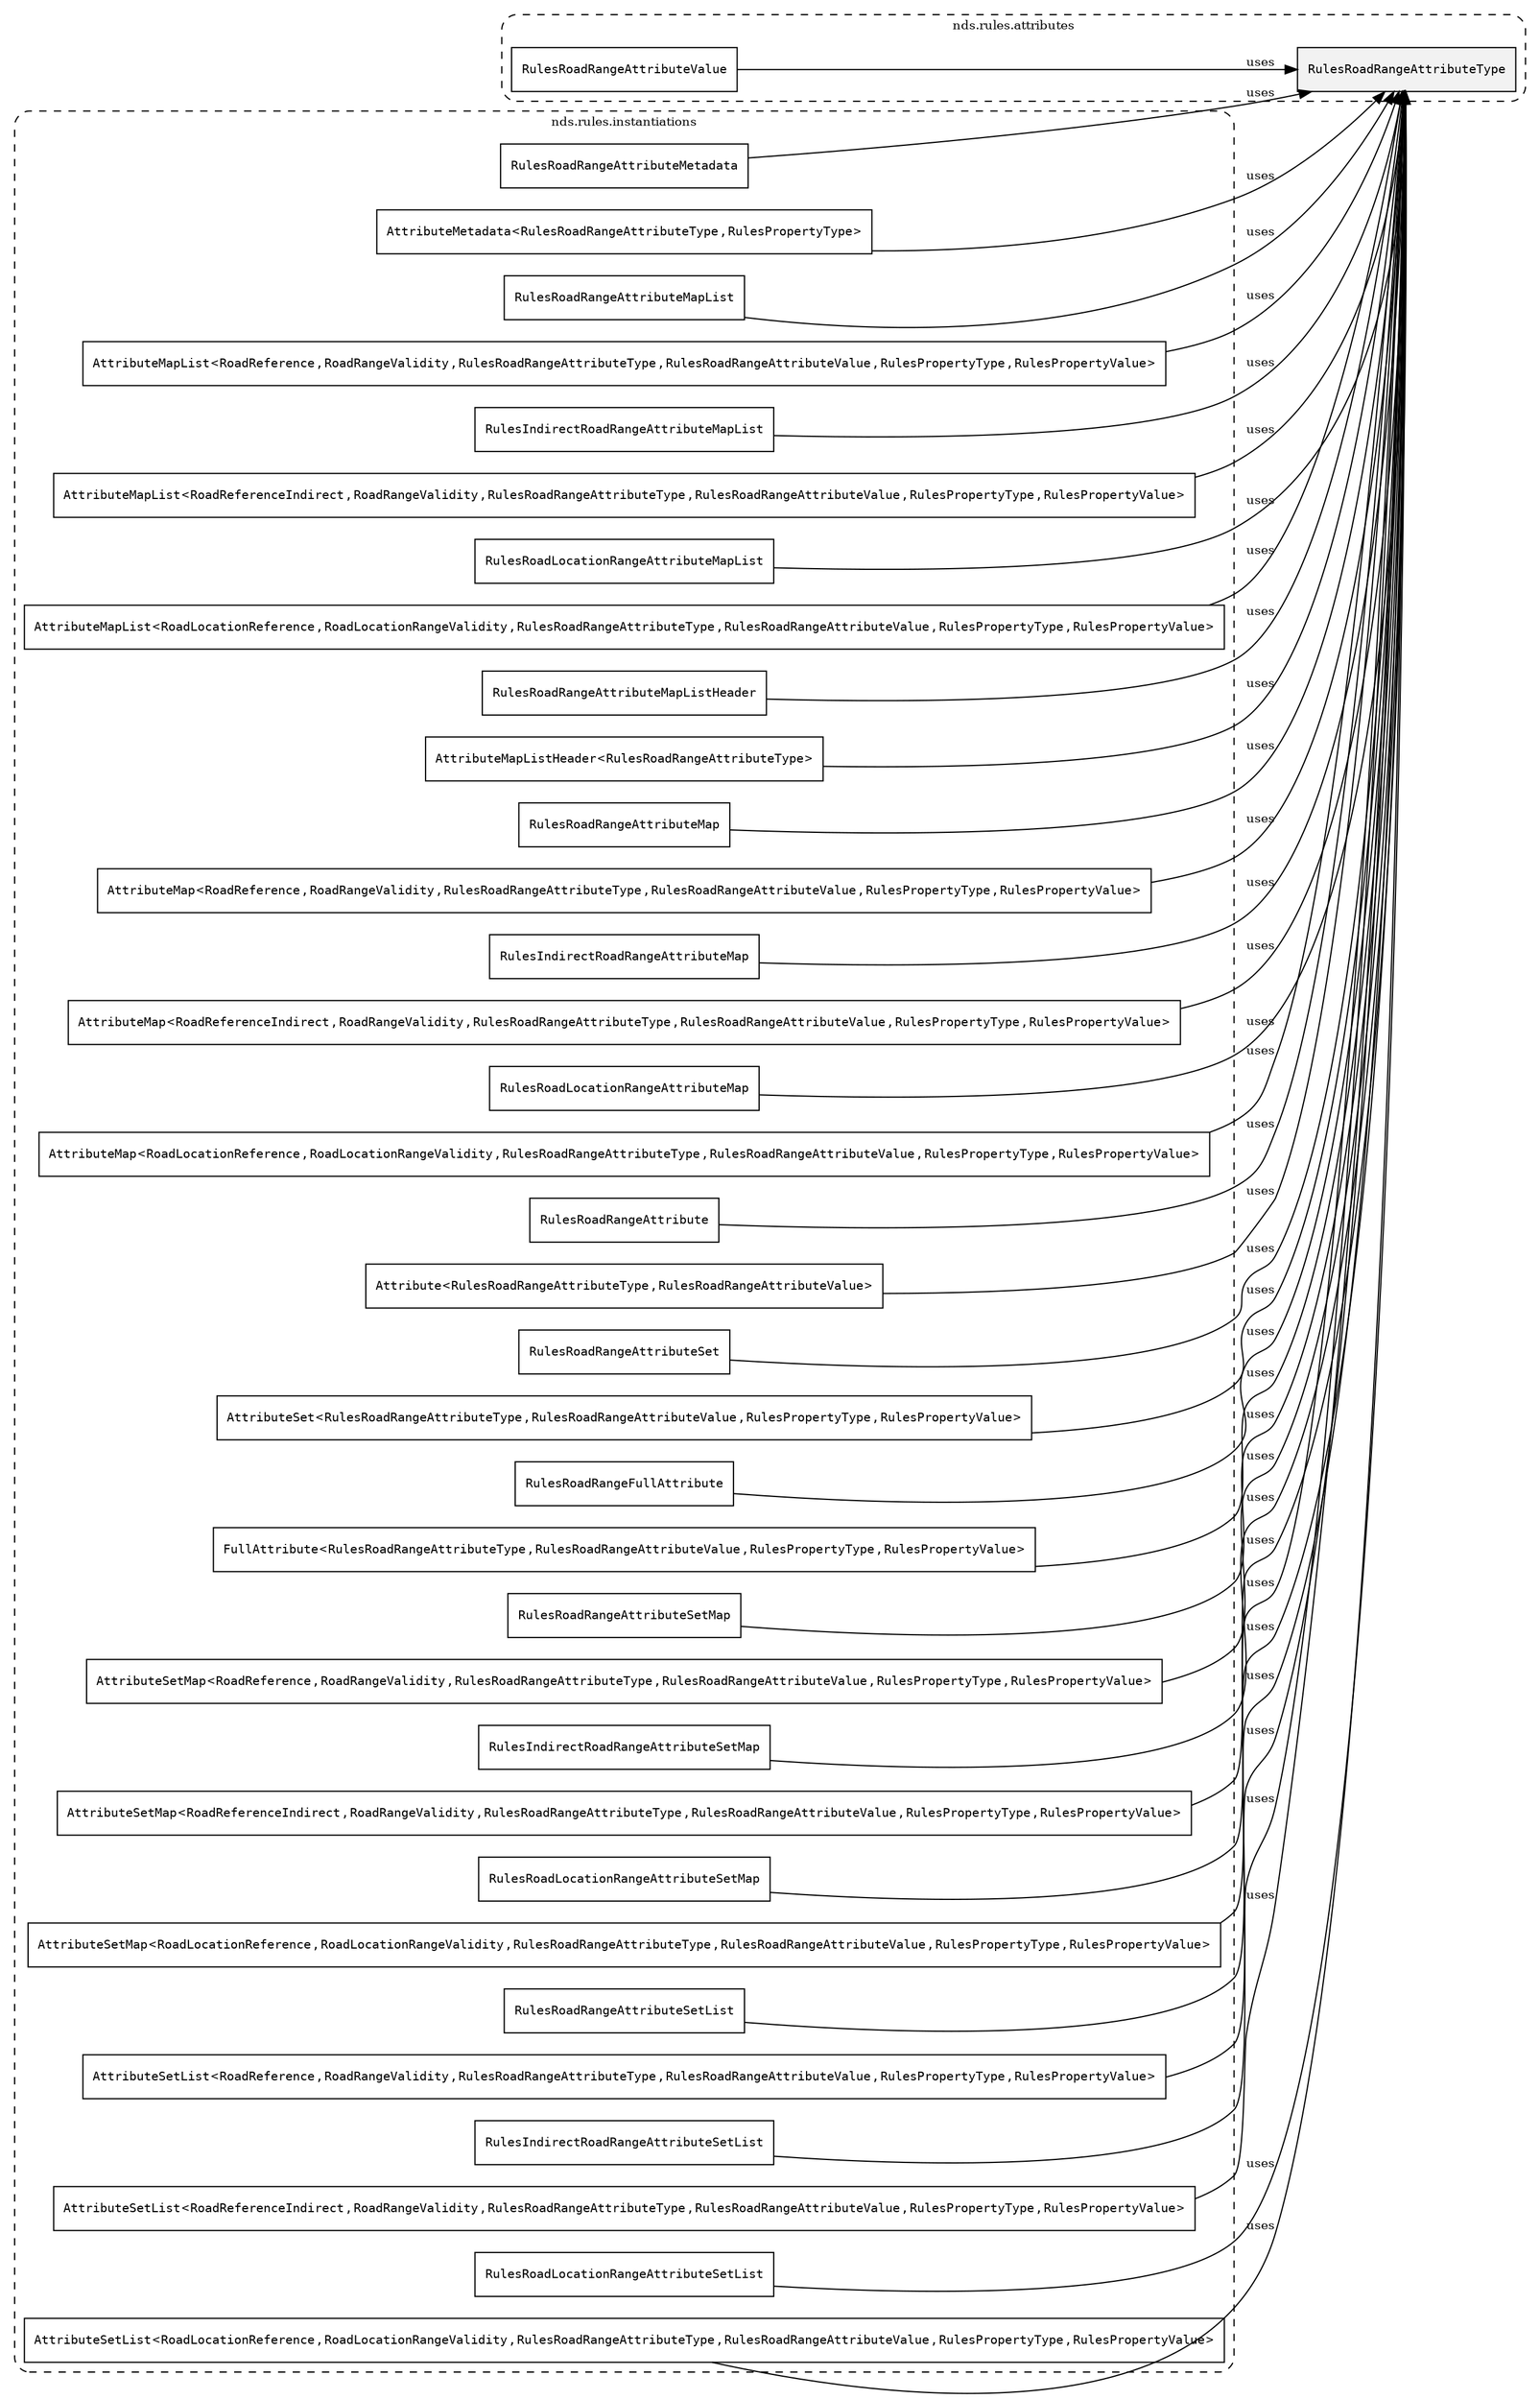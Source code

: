 /**
 * This dot file creates symbol collaboration diagram for RulesRoadRangeAttributeType.
 */
digraph ZSERIO
{
    node [shape=box, fontsize=10];
    rankdir="LR";
    fontsize=10;
    tooltip="RulesRoadRangeAttributeType collaboration diagram";

    subgraph "cluster_nds.rules.attributes"
    {
        style="dashed, rounded";
        label="nds.rules.attributes";
        tooltip="Package nds.rules.attributes";
        href="../../../content/packages/nds.rules.attributes.html#Package-nds-rules-attributes";
        target="_parent";

        "RulesRoadRangeAttributeType" [style="filled", fillcolor="#0000000D", target="_parent", label=<<font face="monospace"><table align="center" border="0" cellspacing="0" cellpadding="0"><tr><td href="../../../content/packages/nds.rules.attributes.html#Enum-RulesRoadRangeAttributeType" title="Enum defined in nds.rules.attributes">RulesRoadRangeAttributeType</td></tr></table></font>>];
        "RulesRoadRangeAttributeValue" [target="_parent", label=<<font face="monospace"><table align="center" border="0" cellspacing="0" cellpadding="0"><tr><td href="../../../content/packages/nds.rules.attributes.html#Choice-RulesRoadRangeAttributeValue" title="Choice defined in nds.rules.attributes">RulesRoadRangeAttributeValue</td></tr></table></font>>];
    }

    subgraph "cluster_nds.rules.instantiations"
    {
        style="dashed, rounded";
        label="nds.rules.instantiations";
        tooltip="Package nds.rules.instantiations";
        href="../../../content/packages/nds.rules.instantiations.html#Package-nds-rules-instantiations";
        target="_parent";

        "RulesRoadRangeAttributeMetadata" [target="_parent", label=<<font face="monospace"><table align="center" border="0" cellspacing="0" cellpadding="0"><tr><td href="../../../content/packages/nds.rules.instantiations.html#InstantiateType-RulesRoadRangeAttributeMetadata" title="InstantiateType defined in nds.rules.instantiations">RulesRoadRangeAttributeMetadata</td></tr></table></font>>];
        "AttributeMetadata&lt;RulesRoadRangeAttributeType,RulesPropertyType&gt;" [target="_parent", label=<<font face="monospace"><table align="center" border="0" cellspacing="0" cellpadding="0"><tr><td href="../../../content/packages/nds.core.attributemap.html#Structure-AttributeMetadata" title="Structure defined in nds.core.attributemap">AttributeMetadata</td><td>&lt;</td><td><table align="center" border="0" cellspacing="0" cellpadding="0"><tr><td href="../../../content/packages/nds.rules.attributes.html#Enum-RulesRoadRangeAttributeType" title="Enum defined in nds.rules.attributes">RulesRoadRangeAttributeType</td></tr></table></td><td>,</td><td><table align="center" border="0" cellspacing="0" cellpadding="0"><tr><td href="../../../content/packages/nds.rules.properties.html#Structure-RulesPropertyType" title="Structure defined in nds.rules.properties">RulesPropertyType</td></tr></table></td><td>&gt;</td></tr></table></font>>];
        "RulesRoadRangeAttributeMapList" [target="_parent", label=<<font face="monospace"><table align="center" border="0" cellspacing="0" cellpadding="0"><tr><td href="../../../content/packages/nds.rules.instantiations.html#InstantiateType-RulesRoadRangeAttributeMapList" title="InstantiateType defined in nds.rules.instantiations">RulesRoadRangeAttributeMapList</td></tr></table></font>>];
        "AttributeMapList&lt;RoadReference,RoadRangeValidity,RulesRoadRangeAttributeType,RulesRoadRangeAttributeValue,RulesPropertyType,RulesPropertyValue&gt;" [target="_parent", label=<<font face="monospace"><table align="center" border="0" cellspacing="0" cellpadding="0"><tr><td href="../../../content/packages/nds.core.attributemap.html#Structure-AttributeMapList" title="Structure defined in nds.core.attributemap">AttributeMapList</td><td>&lt;</td><td><table align="center" border="0" cellspacing="0" cellpadding="0"><tr><td href="../../../content/packages/nds.road.reference.types.html#Structure-RoadReference" title="Structure defined in nds.road.reference.types">RoadReference</td></tr></table></td><td>,</td><td><table align="center" border="0" cellspacing="0" cellpadding="0"><tr><td href="../../../content/packages/nds.road.reference.types.html#Structure-RoadRangeValidity" title="Structure defined in nds.road.reference.types">RoadRangeValidity</td></tr></table></td><td>,</td><td><table align="center" border="0" cellspacing="0" cellpadding="0"><tr><td href="../../../content/packages/nds.rules.attributes.html#Enum-RulesRoadRangeAttributeType" title="Enum defined in nds.rules.attributes">RulesRoadRangeAttributeType</td></tr></table></td><td>,</td><td><table align="center" border="0" cellspacing="0" cellpadding="0"><tr><td href="../../../content/packages/nds.rules.attributes.html#Choice-RulesRoadRangeAttributeValue" title="Choice defined in nds.rules.attributes">RulesRoadRangeAttributeValue</td></tr></table></td><td>,</td><td><table align="center" border="0" cellspacing="0" cellpadding="0"><tr><td href="../../../content/packages/nds.rules.properties.html#Structure-RulesPropertyType" title="Structure defined in nds.rules.properties">RulesPropertyType</td></tr></table></td><td>,</td><td><table align="center" border="0" cellspacing="0" cellpadding="0"><tr><td href="../../../content/packages/nds.rules.properties.html#Structure-RulesPropertyValue" title="Structure defined in nds.rules.properties">RulesPropertyValue</td></tr></table></td><td>&gt;</td></tr></table></font>>];
        "RulesIndirectRoadRangeAttributeMapList" [target="_parent", label=<<font face="monospace"><table align="center" border="0" cellspacing="0" cellpadding="0"><tr><td href="../../../content/packages/nds.rules.instantiations.html#InstantiateType-RulesIndirectRoadRangeAttributeMapList" title="InstantiateType defined in nds.rules.instantiations">RulesIndirectRoadRangeAttributeMapList</td></tr></table></font>>];
        "AttributeMapList&lt;RoadReferenceIndirect,RoadRangeValidity,RulesRoadRangeAttributeType,RulesRoadRangeAttributeValue,RulesPropertyType,RulesPropertyValue&gt;" [target="_parent", label=<<font face="monospace"><table align="center" border="0" cellspacing="0" cellpadding="0"><tr><td href="../../../content/packages/nds.core.attributemap.html#Structure-AttributeMapList" title="Structure defined in nds.core.attributemap">AttributeMapList</td><td>&lt;</td><td><table align="center" border="0" cellspacing="0" cellpadding="0"><tr><td href="../../../content/packages/nds.road.reference.types.html#Structure-RoadReferenceIndirect" title="Structure defined in nds.road.reference.types">RoadReferenceIndirect</td></tr></table></td><td>,</td><td><table align="center" border="0" cellspacing="0" cellpadding="0"><tr><td href="../../../content/packages/nds.road.reference.types.html#Structure-RoadRangeValidity" title="Structure defined in nds.road.reference.types">RoadRangeValidity</td></tr></table></td><td>,</td><td><table align="center" border="0" cellspacing="0" cellpadding="0"><tr><td href="../../../content/packages/nds.rules.attributes.html#Enum-RulesRoadRangeAttributeType" title="Enum defined in nds.rules.attributes">RulesRoadRangeAttributeType</td></tr></table></td><td>,</td><td><table align="center" border="0" cellspacing="0" cellpadding="0"><tr><td href="../../../content/packages/nds.rules.attributes.html#Choice-RulesRoadRangeAttributeValue" title="Choice defined in nds.rules.attributes">RulesRoadRangeAttributeValue</td></tr></table></td><td>,</td><td><table align="center" border="0" cellspacing="0" cellpadding="0"><tr><td href="../../../content/packages/nds.rules.properties.html#Structure-RulesPropertyType" title="Structure defined in nds.rules.properties">RulesPropertyType</td></tr></table></td><td>,</td><td><table align="center" border="0" cellspacing="0" cellpadding="0"><tr><td href="../../../content/packages/nds.rules.properties.html#Structure-RulesPropertyValue" title="Structure defined in nds.rules.properties">RulesPropertyValue</td></tr></table></td><td>&gt;</td></tr></table></font>>];
        "RulesRoadLocationRangeAttributeMapList" [target="_parent", label=<<font face="monospace"><table align="center" border="0" cellspacing="0" cellpadding="0"><tr><td href="../../../content/packages/nds.rules.instantiations.html#InstantiateType-RulesRoadLocationRangeAttributeMapList" title="InstantiateType defined in nds.rules.instantiations">RulesRoadLocationRangeAttributeMapList</td></tr></table></font>>];
        "AttributeMapList&lt;RoadLocationReference,RoadLocationRangeValidity,RulesRoadRangeAttributeType,RulesRoadRangeAttributeValue,RulesPropertyType,RulesPropertyValue&gt;" [target="_parent", label=<<font face="monospace"><table align="center" border="0" cellspacing="0" cellpadding="0"><tr><td href="../../../content/packages/nds.core.attributemap.html#Structure-AttributeMapList" title="Structure defined in nds.core.attributemap">AttributeMapList</td><td>&lt;</td><td><table align="center" border="0" cellspacing="0" cellpadding="0"><tr><td href="../../../content/packages/nds.road.reference.location.html#Structure-RoadLocationReference" title="Structure defined in nds.road.reference.location">RoadLocationReference</td></tr></table></td><td>,</td><td><table align="center" border="0" cellspacing="0" cellpadding="0"><tr><td href="../../../content/packages/nds.road.reference.location.html#Structure-RoadLocationRangeValidity" title="Structure defined in nds.road.reference.location">RoadLocationRangeValidity</td></tr></table></td><td>,</td><td><table align="center" border="0" cellspacing="0" cellpadding="0"><tr><td href="../../../content/packages/nds.rules.attributes.html#Enum-RulesRoadRangeAttributeType" title="Enum defined in nds.rules.attributes">RulesRoadRangeAttributeType</td></tr></table></td><td>,</td><td><table align="center" border="0" cellspacing="0" cellpadding="0"><tr><td href="../../../content/packages/nds.rules.attributes.html#Choice-RulesRoadRangeAttributeValue" title="Choice defined in nds.rules.attributes">RulesRoadRangeAttributeValue</td></tr></table></td><td>,</td><td><table align="center" border="0" cellspacing="0" cellpadding="0"><tr><td href="../../../content/packages/nds.rules.properties.html#Structure-RulesPropertyType" title="Structure defined in nds.rules.properties">RulesPropertyType</td></tr></table></td><td>,</td><td><table align="center" border="0" cellspacing="0" cellpadding="0"><tr><td href="../../../content/packages/nds.rules.properties.html#Structure-RulesPropertyValue" title="Structure defined in nds.rules.properties">RulesPropertyValue</td></tr></table></td><td>&gt;</td></tr></table></font>>];
        "RulesRoadRangeAttributeMapListHeader" [target="_parent", label=<<font face="monospace"><table align="center" border="0" cellspacing="0" cellpadding="0"><tr><td href="../../../content/packages/nds.rules.instantiations.html#InstantiateType-RulesRoadRangeAttributeMapListHeader" title="InstantiateType defined in nds.rules.instantiations">RulesRoadRangeAttributeMapListHeader</td></tr></table></font>>];
        "AttributeMapListHeader&lt;RulesRoadRangeAttributeType&gt;" [target="_parent", label=<<font face="monospace"><table align="center" border="0" cellspacing="0" cellpadding="0"><tr><td href="../../../content/packages/nds.core.attributemap.html#Structure-AttributeMapListHeader" title="Structure defined in nds.core.attributemap">AttributeMapListHeader</td><td>&lt;</td><td><table align="center" border="0" cellspacing="0" cellpadding="0"><tr><td href="../../../content/packages/nds.rules.attributes.html#Enum-RulesRoadRangeAttributeType" title="Enum defined in nds.rules.attributes">RulesRoadRangeAttributeType</td></tr></table></td><td>&gt;</td></tr></table></font>>];
        "RulesRoadRangeAttributeMap" [target="_parent", label=<<font face="monospace"><table align="center" border="0" cellspacing="0" cellpadding="0"><tr><td href="../../../content/packages/nds.rules.instantiations.html#InstantiateType-RulesRoadRangeAttributeMap" title="InstantiateType defined in nds.rules.instantiations">RulesRoadRangeAttributeMap</td></tr></table></font>>];
        "AttributeMap&lt;RoadReference,RoadRangeValidity,RulesRoadRangeAttributeType,RulesRoadRangeAttributeValue,RulesPropertyType,RulesPropertyValue&gt;" [target="_parent", label=<<font face="monospace"><table align="center" border="0" cellspacing="0" cellpadding="0"><tr><td href="../../../content/packages/nds.core.attributemap.html#Structure-AttributeMap" title="Structure defined in nds.core.attributemap">AttributeMap</td><td>&lt;</td><td><table align="center" border="0" cellspacing="0" cellpadding="0"><tr><td href="../../../content/packages/nds.road.reference.types.html#Structure-RoadReference" title="Structure defined in nds.road.reference.types">RoadReference</td></tr></table></td><td>,</td><td><table align="center" border="0" cellspacing="0" cellpadding="0"><tr><td href="../../../content/packages/nds.road.reference.types.html#Structure-RoadRangeValidity" title="Structure defined in nds.road.reference.types">RoadRangeValidity</td></tr></table></td><td>,</td><td><table align="center" border="0" cellspacing="0" cellpadding="0"><tr><td href="../../../content/packages/nds.rules.attributes.html#Enum-RulesRoadRangeAttributeType" title="Enum defined in nds.rules.attributes">RulesRoadRangeAttributeType</td></tr></table></td><td>,</td><td><table align="center" border="0" cellspacing="0" cellpadding="0"><tr><td href="../../../content/packages/nds.rules.attributes.html#Choice-RulesRoadRangeAttributeValue" title="Choice defined in nds.rules.attributes">RulesRoadRangeAttributeValue</td></tr></table></td><td>,</td><td><table align="center" border="0" cellspacing="0" cellpadding="0"><tr><td href="../../../content/packages/nds.rules.properties.html#Structure-RulesPropertyType" title="Structure defined in nds.rules.properties">RulesPropertyType</td></tr></table></td><td>,</td><td><table align="center" border="0" cellspacing="0" cellpadding="0"><tr><td href="../../../content/packages/nds.rules.properties.html#Structure-RulesPropertyValue" title="Structure defined in nds.rules.properties">RulesPropertyValue</td></tr></table></td><td>&gt;</td></tr></table></font>>];
        "RulesIndirectRoadRangeAttributeMap" [target="_parent", label=<<font face="monospace"><table align="center" border="0" cellspacing="0" cellpadding="0"><tr><td href="../../../content/packages/nds.rules.instantiations.html#InstantiateType-RulesIndirectRoadRangeAttributeMap" title="InstantiateType defined in nds.rules.instantiations">RulesIndirectRoadRangeAttributeMap</td></tr></table></font>>];
        "AttributeMap&lt;RoadReferenceIndirect,RoadRangeValidity,RulesRoadRangeAttributeType,RulesRoadRangeAttributeValue,RulesPropertyType,RulesPropertyValue&gt;" [target="_parent", label=<<font face="monospace"><table align="center" border="0" cellspacing="0" cellpadding="0"><tr><td href="../../../content/packages/nds.core.attributemap.html#Structure-AttributeMap" title="Structure defined in nds.core.attributemap">AttributeMap</td><td>&lt;</td><td><table align="center" border="0" cellspacing="0" cellpadding="0"><tr><td href="../../../content/packages/nds.road.reference.types.html#Structure-RoadReferenceIndirect" title="Structure defined in nds.road.reference.types">RoadReferenceIndirect</td></tr></table></td><td>,</td><td><table align="center" border="0" cellspacing="0" cellpadding="0"><tr><td href="../../../content/packages/nds.road.reference.types.html#Structure-RoadRangeValidity" title="Structure defined in nds.road.reference.types">RoadRangeValidity</td></tr></table></td><td>,</td><td><table align="center" border="0" cellspacing="0" cellpadding="0"><tr><td href="../../../content/packages/nds.rules.attributes.html#Enum-RulesRoadRangeAttributeType" title="Enum defined in nds.rules.attributes">RulesRoadRangeAttributeType</td></tr></table></td><td>,</td><td><table align="center" border="0" cellspacing="0" cellpadding="0"><tr><td href="../../../content/packages/nds.rules.attributes.html#Choice-RulesRoadRangeAttributeValue" title="Choice defined in nds.rules.attributes">RulesRoadRangeAttributeValue</td></tr></table></td><td>,</td><td><table align="center" border="0" cellspacing="0" cellpadding="0"><tr><td href="../../../content/packages/nds.rules.properties.html#Structure-RulesPropertyType" title="Structure defined in nds.rules.properties">RulesPropertyType</td></tr></table></td><td>,</td><td><table align="center" border="0" cellspacing="0" cellpadding="0"><tr><td href="../../../content/packages/nds.rules.properties.html#Structure-RulesPropertyValue" title="Structure defined in nds.rules.properties">RulesPropertyValue</td></tr></table></td><td>&gt;</td></tr></table></font>>];
        "RulesRoadLocationRangeAttributeMap" [target="_parent", label=<<font face="monospace"><table align="center" border="0" cellspacing="0" cellpadding="0"><tr><td href="../../../content/packages/nds.rules.instantiations.html#InstantiateType-RulesRoadLocationRangeAttributeMap" title="InstantiateType defined in nds.rules.instantiations">RulesRoadLocationRangeAttributeMap</td></tr></table></font>>];
        "AttributeMap&lt;RoadLocationReference,RoadLocationRangeValidity,RulesRoadRangeAttributeType,RulesRoadRangeAttributeValue,RulesPropertyType,RulesPropertyValue&gt;" [target="_parent", label=<<font face="monospace"><table align="center" border="0" cellspacing="0" cellpadding="0"><tr><td href="../../../content/packages/nds.core.attributemap.html#Structure-AttributeMap" title="Structure defined in nds.core.attributemap">AttributeMap</td><td>&lt;</td><td><table align="center" border="0" cellspacing="0" cellpadding="0"><tr><td href="../../../content/packages/nds.road.reference.location.html#Structure-RoadLocationReference" title="Structure defined in nds.road.reference.location">RoadLocationReference</td></tr></table></td><td>,</td><td><table align="center" border="0" cellspacing="0" cellpadding="0"><tr><td href="../../../content/packages/nds.road.reference.location.html#Structure-RoadLocationRangeValidity" title="Structure defined in nds.road.reference.location">RoadLocationRangeValidity</td></tr></table></td><td>,</td><td><table align="center" border="0" cellspacing="0" cellpadding="0"><tr><td href="../../../content/packages/nds.rules.attributes.html#Enum-RulesRoadRangeAttributeType" title="Enum defined in nds.rules.attributes">RulesRoadRangeAttributeType</td></tr></table></td><td>,</td><td><table align="center" border="0" cellspacing="0" cellpadding="0"><tr><td href="../../../content/packages/nds.rules.attributes.html#Choice-RulesRoadRangeAttributeValue" title="Choice defined in nds.rules.attributes">RulesRoadRangeAttributeValue</td></tr></table></td><td>,</td><td><table align="center" border="0" cellspacing="0" cellpadding="0"><tr><td href="../../../content/packages/nds.rules.properties.html#Structure-RulesPropertyType" title="Structure defined in nds.rules.properties">RulesPropertyType</td></tr></table></td><td>,</td><td><table align="center" border="0" cellspacing="0" cellpadding="0"><tr><td href="../../../content/packages/nds.rules.properties.html#Structure-RulesPropertyValue" title="Structure defined in nds.rules.properties">RulesPropertyValue</td></tr></table></td><td>&gt;</td></tr></table></font>>];
        "RulesRoadRangeAttribute" [target="_parent", label=<<font face="monospace"><table align="center" border="0" cellspacing="0" cellpadding="0"><tr><td href="../../../content/packages/nds.rules.instantiations.html#InstantiateType-RulesRoadRangeAttribute" title="InstantiateType defined in nds.rules.instantiations">RulesRoadRangeAttribute</td></tr></table></font>>];
        "Attribute&lt;RulesRoadRangeAttributeType,RulesRoadRangeAttributeValue&gt;" [target="_parent", label=<<font face="monospace"><table align="center" border="0" cellspacing="0" cellpadding="0"><tr><td href="../../../content/packages/nds.core.attributemap.html#Structure-Attribute" title="Structure defined in nds.core.attributemap">Attribute</td><td>&lt;</td><td><table align="center" border="0" cellspacing="0" cellpadding="0"><tr><td href="../../../content/packages/nds.rules.attributes.html#Enum-RulesRoadRangeAttributeType" title="Enum defined in nds.rules.attributes">RulesRoadRangeAttributeType</td></tr></table></td><td>,</td><td><table align="center" border="0" cellspacing="0" cellpadding="0"><tr><td href="../../../content/packages/nds.rules.attributes.html#Choice-RulesRoadRangeAttributeValue" title="Choice defined in nds.rules.attributes">RulesRoadRangeAttributeValue</td></tr></table></td><td>&gt;</td></tr></table></font>>];
        "RulesRoadRangeAttributeSet" [target="_parent", label=<<font face="monospace"><table align="center" border="0" cellspacing="0" cellpadding="0"><tr><td href="../../../content/packages/nds.rules.instantiations.html#InstantiateType-RulesRoadRangeAttributeSet" title="InstantiateType defined in nds.rules.instantiations">RulesRoadRangeAttributeSet</td></tr></table></font>>];
        "AttributeSet&lt;RulesRoadRangeAttributeType,RulesRoadRangeAttributeValue,RulesPropertyType,RulesPropertyValue&gt;" [target="_parent", label=<<font face="monospace"><table align="center" border="0" cellspacing="0" cellpadding="0"><tr><td href="../../../content/packages/nds.core.attributemap.html#Structure-AttributeSet" title="Structure defined in nds.core.attributemap">AttributeSet</td><td>&lt;</td><td><table align="center" border="0" cellspacing="0" cellpadding="0"><tr><td href="../../../content/packages/nds.rules.attributes.html#Enum-RulesRoadRangeAttributeType" title="Enum defined in nds.rules.attributes">RulesRoadRangeAttributeType</td></tr></table></td><td>,</td><td><table align="center" border="0" cellspacing="0" cellpadding="0"><tr><td href="../../../content/packages/nds.rules.attributes.html#Choice-RulesRoadRangeAttributeValue" title="Choice defined in nds.rules.attributes">RulesRoadRangeAttributeValue</td></tr></table></td><td>,</td><td><table align="center" border="0" cellspacing="0" cellpadding="0"><tr><td href="../../../content/packages/nds.rules.properties.html#Structure-RulesPropertyType" title="Structure defined in nds.rules.properties">RulesPropertyType</td></tr></table></td><td>,</td><td><table align="center" border="0" cellspacing="0" cellpadding="0"><tr><td href="../../../content/packages/nds.rules.properties.html#Structure-RulesPropertyValue" title="Structure defined in nds.rules.properties">RulesPropertyValue</td></tr></table></td><td>&gt;</td></tr></table></font>>];
        "RulesRoadRangeFullAttribute" [target="_parent", label=<<font face="monospace"><table align="center" border="0" cellspacing="0" cellpadding="0"><tr><td href="../../../content/packages/nds.rules.instantiations.html#InstantiateType-RulesRoadRangeFullAttribute" title="InstantiateType defined in nds.rules.instantiations">RulesRoadRangeFullAttribute</td></tr></table></font>>];
        "FullAttribute&lt;RulesRoadRangeAttributeType,RulesRoadRangeAttributeValue,RulesPropertyType,RulesPropertyValue&gt;" [target="_parent", label=<<font face="monospace"><table align="center" border="0" cellspacing="0" cellpadding="0"><tr><td href="../../../content/packages/nds.core.attributemap.html#Structure-FullAttribute" title="Structure defined in nds.core.attributemap">FullAttribute</td><td>&lt;</td><td><table align="center" border="0" cellspacing="0" cellpadding="0"><tr><td href="../../../content/packages/nds.rules.attributes.html#Enum-RulesRoadRangeAttributeType" title="Enum defined in nds.rules.attributes">RulesRoadRangeAttributeType</td></tr></table></td><td>,</td><td><table align="center" border="0" cellspacing="0" cellpadding="0"><tr><td href="../../../content/packages/nds.rules.attributes.html#Choice-RulesRoadRangeAttributeValue" title="Choice defined in nds.rules.attributes">RulesRoadRangeAttributeValue</td></tr></table></td><td>,</td><td><table align="center" border="0" cellspacing="0" cellpadding="0"><tr><td href="../../../content/packages/nds.rules.properties.html#Structure-RulesPropertyType" title="Structure defined in nds.rules.properties">RulesPropertyType</td></tr></table></td><td>,</td><td><table align="center" border="0" cellspacing="0" cellpadding="0"><tr><td href="../../../content/packages/nds.rules.properties.html#Structure-RulesPropertyValue" title="Structure defined in nds.rules.properties">RulesPropertyValue</td></tr></table></td><td>&gt;</td></tr></table></font>>];
        "RulesRoadRangeAttributeSetMap" [target="_parent", label=<<font face="monospace"><table align="center" border="0" cellspacing="0" cellpadding="0"><tr><td href="../../../content/packages/nds.rules.instantiations.html#InstantiateType-RulesRoadRangeAttributeSetMap" title="InstantiateType defined in nds.rules.instantiations">RulesRoadRangeAttributeSetMap</td></tr></table></font>>];
        "AttributeSetMap&lt;RoadReference,RoadRangeValidity,RulesRoadRangeAttributeType,RulesRoadRangeAttributeValue,RulesPropertyType,RulesPropertyValue&gt;" [target="_parent", label=<<font face="monospace"><table align="center" border="0" cellspacing="0" cellpadding="0"><tr><td href="../../../content/packages/nds.core.attributemap.html#Structure-AttributeSetMap" title="Structure defined in nds.core.attributemap">AttributeSetMap</td><td>&lt;</td><td><table align="center" border="0" cellspacing="0" cellpadding="0"><tr><td href="../../../content/packages/nds.road.reference.types.html#Structure-RoadReference" title="Structure defined in nds.road.reference.types">RoadReference</td></tr></table></td><td>,</td><td><table align="center" border="0" cellspacing="0" cellpadding="0"><tr><td href="../../../content/packages/nds.road.reference.types.html#Structure-RoadRangeValidity" title="Structure defined in nds.road.reference.types">RoadRangeValidity</td></tr></table></td><td>,</td><td><table align="center" border="0" cellspacing="0" cellpadding="0"><tr><td href="../../../content/packages/nds.rules.attributes.html#Enum-RulesRoadRangeAttributeType" title="Enum defined in nds.rules.attributes">RulesRoadRangeAttributeType</td></tr></table></td><td>,</td><td><table align="center" border="0" cellspacing="0" cellpadding="0"><tr><td href="../../../content/packages/nds.rules.attributes.html#Choice-RulesRoadRangeAttributeValue" title="Choice defined in nds.rules.attributes">RulesRoadRangeAttributeValue</td></tr></table></td><td>,</td><td><table align="center" border="0" cellspacing="0" cellpadding="0"><tr><td href="../../../content/packages/nds.rules.properties.html#Structure-RulesPropertyType" title="Structure defined in nds.rules.properties">RulesPropertyType</td></tr></table></td><td>,</td><td><table align="center" border="0" cellspacing="0" cellpadding="0"><tr><td href="../../../content/packages/nds.rules.properties.html#Structure-RulesPropertyValue" title="Structure defined in nds.rules.properties">RulesPropertyValue</td></tr></table></td><td>&gt;</td></tr></table></font>>];
        "RulesIndirectRoadRangeAttributeSetMap" [target="_parent", label=<<font face="monospace"><table align="center" border="0" cellspacing="0" cellpadding="0"><tr><td href="../../../content/packages/nds.rules.instantiations.html#InstantiateType-RulesIndirectRoadRangeAttributeSetMap" title="InstantiateType defined in nds.rules.instantiations">RulesIndirectRoadRangeAttributeSetMap</td></tr></table></font>>];
        "AttributeSetMap&lt;RoadReferenceIndirect,RoadRangeValidity,RulesRoadRangeAttributeType,RulesRoadRangeAttributeValue,RulesPropertyType,RulesPropertyValue&gt;" [target="_parent", label=<<font face="monospace"><table align="center" border="0" cellspacing="0" cellpadding="0"><tr><td href="../../../content/packages/nds.core.attributemap.html#Structure-AttributeSetMap" title="Structure defined in nds.core.attributemap">AttributeSetMap</td><td>&lt;</td><td><table align="center" border="0" cellspacing="0" cellpadding="0"><tr><td href="../../../content/packages/nds.road.reference.types.html#Structure-RoadReferenceIndirect" title="Structure defined in nds.road.reference.types">RoadReferenceIndirect</td></tr></table></td><td>,</td><td><table align="center" border="0" cellspacing="0" cellpadding="0"><tr><td href="../../../content/packages/nds.road.reference.types.html#Structure-RoadRangeValidity" title="Structure defined in nds.road.reference.types">RoadRangeValidity</td></tr></table></td><td>,</td><td><table align="center" border="0" cellspacing="0" cellpadding="0"><tr><td href="../../../content/packages/nds.rules.attributes.html#Enum-RulesRoadRangeAttributeType" title="Enum defined in nds.rules.attributes">RulesRoadRangeAttributeType</td></tr></table></td><td>,</td><td><table align="center" border="0" cellspacing="0" cellpadding="0"><tr><td href="../../../content/packages/nds.rules.attributes.html#Choice-RulesRoadRangeAttributeValue" title="Choice defined in nds.rules.attributes">RulesRoadRangeAttributeValue</td></tr></table></td><td>,</td><td><table align="center" border="0" cellspacing="0" cellpadding="0"><tr><td href="../../../content/packages/nds.rules.properties.html#Structure-RulesPropertyType" title="Structure defined in nds.rules.properties">RulesPropertyType</td></tr></table></td><td>,</td><td><table align="center" border="0" cellspacing="0" cellpadding="0"><tr><td href="../../../content/packages/nds.rules.properties.html#Structure-RulesPropertyValue" title="Structure defined in nds.rules.properties">RulesPropertyValue</td></tr></table></td><td>&gt;</td></tr></table></font>>];
        "RulesRoadLocationRangeAttributeSetMap" [target="_parent", label=<<font face="monospace"><table align="center" border="0" cellspacing="0" cellpadding="0"><tr><td href="../../../content/packages/nds.rules.instantiations.html#InstantiateType-RulesRoadLocationRangeAttributeSetMap" title="InstantiateType defined in nds.rules.instantiations">RulesRoadLocationRangeAttributeSetMap</td></tr></table></font>>];
        "AttributeSetMap&lt;RoadLocationReference,RoadLocationRangeValidity,RulesRoadRangeAttributeType,RulesRoadRangeAttributeValue,RulesPropertyType,RulesPropertyValue&gt;" [target="_parent", label=<<font face="monospace"><table align="center" border="0" cellspacing="0" cellpadding="0"><tr><td href="../../../content/packages/nds.core.attributemap.html#Structure-AttributeSetMap" title="Structure defined in nds.core.attributemap">AttributeSetMap</td><td>&lt;</td><td><table align="center" border="0" cellspacing="0" cellpadding="0"><tr><td href="../../../content/packages/nds.road.reference.location.html#Structure-RoadLocationReference" title="Structure defined in nds.road.reference.location">RoadLocationReference</td></tr></table></td><td>,</td><td><table align="center" border="0" cellspacing="0" cellpadding="0"><tr><td href="../../../content/packages/nds.road.reference.location.html#Structure-RoadLocationRangeValidity" title="Structure defined in nds.road.reference.location">RoadLocationRangeValidity</td></tr></table></td><td>,</td><td><table align="center" border="0" cellspacing="0" cellpadding="0"><tr><td href="../../../content/packages/nds.rules.attributes.html#Enum-RulesRoadRangeAttributeType" title="Enum defined in nds.rules.attributes">RulesRoadRangeAttributeType</td></tr></table></td><td>,</td><td><table align="center" border="0" cellspacing="0" cellpadding="0"><tr><td href="../../../content/packages/nds.rules.attributes.html#Choice-RulesRoadRangeAttributeValue" title="Choice defined in nds.rules.attributes">RulesRoadRangeAttributeValue</td></tr></table></td><td>,</td><td><table align="center" border="0" cellspacing="0" cellpadding="0"><tr><td href="../../../content/packages/nds.rules.properties.html#Structure-RulesPropertyType" title="Structure defined in nds.rules.properties">RulesPropertyType</td></tr></table></td><td>,</td><td><table align="center" border="0" cellspacing="0" cellpadding="0"><tr><td href="../../../content/packages/nds.rules.properties.html#Structure-RulesPropertyValue" title="Structure defined in nds.rules.properties">RulesPropertyValue</td></tr></table></td><td>&gt;</td></tr></table></font>>];
        "RulesRoadRangeAttributeSetList" [target="_parent", label=<<font face="monospace"><table align="center" border="0" cellspacing="0" cellpadding="0"><tr><td href="../../../content/packages/nds.rules.instantiations.html#InstantiateType-RulesRoadRangeAttributeSetList" title="InstantiateType defined in nds.rules.instantiations">RulesRoadRangeAttributeSetList</td></tr></table></font>>];
        "AttributeSetList&lt;RoadReference,RoadRangeValidity,RulesRoadRangeAttributeType,RulesRoadRangeAttributeValue,RulesPropertyType,RulesPropertyValue&gt;" [target="_parent", label=<<font face="monospace"><table align="center" border="0" cellspacing="0" cellpadding="0"><tr><td href="../../../content/packages/nds.core.attributemap.html#Structure-AttributeSetList" title="Structure defined in nds.core.attributemap">AttributeSetList</td><td>&lt;</td><td><table align="center" border="0" cellspacing="0" cellpadding="0"><tr><td href="../../../content/packages/nds.road.reference.types.html#Structure-RoadReference" title="Structure defined in nds.road.reference.types">RoadReference</td></tr></table></td><td>,</td><td><table align="center" border="0" cellspacing="0" cellpadding="0"><tr><td href="../../../content/packages/nds.road.reference.types.html#Structure-RoadRangeValidity" title="Structure defined in nds.road.reference.types">RoadRangeValidity</td></tr></table></td><td>,</td><td><table align="center" border="0" cellspacing="0" cellpadding="0"><tr><td href="../../../content/packages/nds.rules.attributes.html#Enum-RulesRoadRangeAttributeType" title="Enum defined in nds.rules.attributes">RulesRoadRangeAttributeType</td></tr></table></td><td>,</td><td><table align="center" border="0" cellspacing="0" cellpadding="0"><tr><td href="../../../content/packages/nds.rules.attributes.html#Choice-RulesRoadRangeAttributeValue" title="Choice defined in nds.rules.attributes">RulesRoadRangeAttributeValue</td></tr></table></td><td>,</td><td><table align="center" border="0" cellspacing="0" cellpadding="0"><tr><td href="../../../content/packages/nds.rules.properties.html#Structure-RulesPropertyType" title="Structure defined in nds.rules.properties">RulesPropertyType</td></tr></table></td><td>,</td><td><table align="center" border="0" cellspacing="0" cellpadding="0"><tr><td href="../../../content/packages/nds.rules.properties.html#Structure-RulesPropertyValue" title="Structure defined in nds.rules.properties">RulesPropertyValue</td></tr></table></td><td>&gt;</td></tr></table></font>>];
        "RulesIndirectRoadRangeAttributeSetList" [target="_parent", label=<<font face="monospace"><table align="center" border="0" cellspacing="0" cellpadding="0"><tr><td href="../../../content/packages/nds.rules.instantiations.html#InstantiateType-RulesIndirectRoadRangeAttributeSetList" title="InstantiateType defined in nds.rules.instantiations">RulesIndirectRoadRangeAttributeSetList</td></tr></table></font>>];
        "AttributeSetList&lt;RoadReferenceIndirect,RoadRangeValidity,RulesRoadRangeAttributeType,RulesRoadRangeAttributeValue,RulesPropertyType,RulesPropertyValue&gt;" [target="_parent", label=<<font face="monospace"><table align="center" border="0" cellspacing="0" cellpadding="0"><tr><td href="../../../content/packages/nds.core.attributemap.html#Structure-AttributeSetList" title="Structure defined in nds.core.attributemap">AttributeSetList</td><td>&lt;</td><td><table align="center" border="0" cellspacing="0" cellpadding="0"><tr><td href="../../../content/packages/nds.road.reference.types.html#Structure-RoadReferenceIndirect" title="Structure defined in nds.road.reference.types">RoadReferenceIndirect</td></tr></table></td><td>,</td><td><table align="center" border="0" cellspacing="0" cellpadding="0"><tr><td href="../../../content/packages/nds.road.reference.types.html#Structure-RoadRangeValidity" title="Structure defined in nds.road.reference.types">RoadRangeValidity</td></tr></table></td><td>,</td><td><table align="center" border="0" cellspacing="0" cellpadding="0"><tr><td href="../../../content/packages/nds.rules.attributes.html#Enum-RulesRoadRangeAttributeType" title="Enum defined in nds.rules.attributes">RulesRoadRangeAttributeType</td></tr></table></td><td>,</td><td><table align="center" border="0" cellspacing="0" cellpadding="0"><tr><td href="../../../content/packages/nds.rules.attributes.html#Choice-RulesRoadRangeAttributeValue" title="Choice defined in nds.rules.attributes">RulesRoadRangeAttributeValue</td></tr></table></td><td>,</td><td><table align="center" border="0" cellspacing="0" cellpadding="0"><tr><td href="../../../content/packages/nds.rules.properties.html#Structure-RulesPropertyType" title="Structure defined in nds.rules.properties">RulesPropertyType</td></tr></table></td><td>,</td><td><table align="center" border="0" cellspacing="0" cellpadding="0"><tr><td href="../../../content/packages/nds.rules.properties.html#Structure-RulesPropertyValue" title="Structure defined in nds.rules.properties">RulesPropertyValue</td></tr></table></td><td>&gt;</td></tr></table></font>>];
        "RulesRoadLocationRangeAttributeSetList" [target="_parent", label=<<font face="monospace"><table align="center" border="0" cellspacing="0" cellpadding="0"><tr><td href="../../../content/packages/nds.rules.instantiations.html#InstantiateType-RulesRoadLocationRangeAttributeSetList" title="InstantiateType defined in nds.rules.instantiations">RulesRoadLocationRangeAttributeSetList</td></tr></table></font>>];
        "AttributeSetList&lt;RoadLocationReference,RoadLocationRangeValidity,RulesRoadRangeAttributeType,RulesRoadRangeAttributeValue,RulesPropertyType,RulesPropertyValue&gt;" [target="_parent", label=<<font face="monospace"><table align="center" border="0" cellspacing="0" cellpadding="0"><tr><td href="../../../content/packages/nds.core.attributemap.html#Structure-AttributeSetList" title="Structure defined in nds.core.attributemap">AttributeSetList</td><td>&lt;</td><td><table align="center" border="0" cellspacing="0" cellpadding="0"><tr><td href="../../../content/packages/nds.road.reference.location.html#Structure-RoadLocationReference" title="Structure defined in nds.road.reference.location">RoadLocationReference</td></tr></table></td><td>,</td><td><table align="center" border="0" cellspacing="0" cellpadding="0"><tr><td href="../../../content/packages/nds.road.reference.location.html#Structure-RoadLocationRangeValidity" title="Structure defined in nds.road.reference.location">RoadLocationRangeValidity</td></tr></table></td><td>,</td><td><table align="center" border="0" cellspacing="0" cellpadding="0"><tr><td href="../../../content/packages/nds.rules.attributes.html#Enum-RulesRoadRangeAttributeType" title="Enum defined in nds.rules.attributes">RulesRoadRangeAttributeType</td></tr></table></td><td>,</td><td><table align="center" border="0" cellspacing="0" cellpadding="0"><tr><td href="../../../content/packages/nds.rules.attributes.html#Choice-RulesRoadRangeAttributeValue" title="Choice defined in nds.rules.attributes">RulesRoadRangeAttributeValue</td></tr></table></td><td>,</td><td><table align="center" border="0" cellspacing="0" cellpadding="0"><tr><td href="../../../content/packages/nds.rules.properties.html#Structure-RulesPropertyType" title="Structure defined in nds.rules.properties">RulesPropertyType</td></tr></table></td><td>,</td><td><table align="center" border="0" cellspacing="0" cellpadding="0"><tr><td href="../../../content/packages/nds.rules.properties.html#Structure-RulesPropertyValue" title="Structure defined in nds.rules.properties">RulesPropertyValue</td></tr></table></td><td>&gt;</td></tr></table></font>>];
    }

    "RulesRoadRangeAttributeMetadata" -> "RulesRoadRangeAttributeType" [label="uses", fontsize=10];
    "AttributeMetadata&lt;RulesRoadRangeAttributeType,RulesPropertyType&gt;" -> "RulesRoadRangeAttributeType" [label="uses", fontsize=10];
    "RulesRoadRangeAttributeMapList" -> "RulesRoadRangeAttributeType" [label="uses", fontsize=10];
    "AttributeMapList&lt;RoadReference,RoadRangeValidity,RulesRoadRangeAttributeType,RulesRoadRangeAttributeValue,RulesPropertyType,RulesPropertyValue&gt;" -> "RulesRoadRangeAttributeType" [label="uses", fontsize=10];
    "RulesIndirectRoadRangeAttributeMapList" -> "RulesRoadRangeAttributeType" [label="uses", fontsize=10];
    "AttributeMapList&lt;RoadReferenceIndirect,RoadRangeValidity,RulesRoadRangeAttributeType,RulesRoadRangeAttributeValue,RulesPropertyType,RulesPropertyValue&gt;" -> "RulesRoadRangeAttributeType" [label="uses", fontsize=10];
    "RulesRoadLocationRangeAttributeMapList" -> "RulesRoadRangeAttributeType" [label="uses", fontsize=10];
    "AttributeMapList&lt;RoadLocationReference,RoadLocationRangeValidity,RulesRoadRangeAttributeType,RulesRoadRangeAttributeValue,RulesPropertyType,RulesPropertyValue&gt;" -> "RulesRoadRangeAttributeType" [label="uses", fontsize=10];
    "RulesRoadRangeAttributeMapListHeader" -> "RulesRoadRangeAttributeType" [label="uses", fontsize=10];
    "AttributeMapListHeader&lt;RulesRoadRangeAttributeType&gt;" -> "RulesRoadRangeAttributeType" [label="uses", fontsize=10];
    "RulesRoadRangeAttributeMap" -> "RulesRoadRangeAttributeType" [label="uses", fontsize=10];
    "AttributeMap&lt;RoadReference,RoadRangeValidity,RulesRoadRangeAttributeType,RulesRoadRangeAttributeValue,RulesPropertyType,RulesPropertyValue&gt;" -> "RulesRoadRangeAttributeType" [label="uses", fontsize=10];
    "RulesIndirectRoadRangeAttributeMap" -> "RulesRoadRangeAttributeType" [label="uses", fontsize=10];
    "AttributeMap&lt;RoadReferenceIndirect,RoadRangeValidity,RulesRoadRangeAttributeType,RulesRoadRangeAttributeValue,RulesPropertyType,RulesPropertyValue&gt;" -> "RulesRoadRangeAttributeType" [label="uses", fontsize=10];
    "RulesRoadLocationRangeAttributeMap" -> "RulesRoadRangeAttributeType" [label="uses", fontsize=10];
    "AttributeMap&lt;RoadLocationReference,RoadLocationRangeValidity,RulesRoadRangeAttributeType,RulesRoadRangeAttributeValue,RulesPropertyType,RulesPropertyValue&gt;" -> "RulesRoadRangeAttributeType" [label="uses", fontsize=10];
    "RulesRoadRangeAttribute" -> "RulesRoadRangeAttributeType" [label="uses", fontsize=10];
    "Attribute&lt;RulesRoadRangeAttributeType,RulesRoadRangeAttributeValue&gt;" -> "RulesRoadRangeAttributeType" [label="uses", fontsize=10];
    "RulesRoadRangeAttributeSet" -> "RulesRoadRangeAttributeType" [label="uses", fontsize=10];
    "AttributeSet&lt;RulesRoadRangeAttributeType,RulesRoadRangeAttributeValue,RulesPropertyType,RulesPropertyValue&gt;" -> "RulesRoadRangeAttributeType" [label="uses", fontsize=10];
    "RulesRoadRangeFullAttribute" -> "RulesRoadRangeAttributeType" [label="uses", fontsize=10];
    "FullAttribute&lt;RulesRoadRangeAttributeType,RulesRoadRangeAttributeValue,RulesPropertyType,RulesPropertyValue&gt;" -> "RulesRoadRangeAttributeType" [label="uses", fontsize=10];
    "RulesRoadRangeAttributeSetMap" -> "RulesRoadRangeAttributeType" [label="uses", fontsize=10];
    "AttributeSetMap&lt;RoadReference,RoadRangeValidity,RulesRoadRangeAttributeType,RulesRoadRangeAttributeValue,RulesPropertyType,RulesPropertyValue&gt;" -> "RulesRoadRangeAttributeType" [label="uses", fontsize=10];
    "RulesIndirectRoadRangeAttributeSetMap" -> "RulesRoadRangeAttributeType" [label="uses", fontsize=10];
    "AttributeSetMap&lt;RoadReferenceIndirect,RoadRangeValidity,RulesRoadRangeAttributeType,RulesRoadRangeAttributeValue,RulesPropertyType,RulesPropertyValue&gt;" -> "RulesRoadRangeAttributeType" [label="uses", fontsize=10];
    "RulesRoadLocationRangeAttributeSetMap" -> "RulesRoadRangeAttributeType" [label="uses", fontsize=10];
    "AttributeSetMap&lt;RoadLocationReference,RoadLocationRangeValidity,RulesRoadRangeAttributeType,RulesRoadRangeAttributeValue,RulesPropertyType,RulesPropertyValue&gt;" -> "RulesRoadRangeAttributeType" [label="uses", fontsize=10];
    "RulesRoadRangeAttributeSetList" -> "RulesRoadRangeAttributeType" [label="uses", fontsize=10];
    "AttributeSetList&lt;RoadReference,RoadRangeValidity,RulesRoadRangeAttributeType,RulesRoadRangeAttributeValue,RulesPropertyType,RulesPropertyValue&gt;" -> "RulesRoadRangeAttributeType" [label="uses", fontsize=10];
    "RulesIndirectRoadRangeAttributeSetList" -> "RulesRoadRangeAttributeType" [label="uses", fontsize=10];
    "AttributeSetList&lt;RoadReferenceIndirect,RoadRangeValidity,RulesRoadRangeAttributeType,RulesRoadRangeAttributeValue,RulesPropertyType,RulesPropertyValue&gt;" -> "RulesRoadRangeAttributeType" [label="uses", fontsize=10];
    "RulesRoadLocationRangeAttributeSetList" -> "RulesRoadRangeAttributeType" [label="uses", fontsize=10];
    "AttributeSetList&lt;RoadLocationReference,RoadLocationRangeValidity,RulesRoadRangeAttributeType,RulesRoadRangeAttributeValue,RulesPropertyType,RulesPropertyValue&gt;" -> "RulesRoadRangeAttributeType" [label="uses", fontsize=10];
    "RulesRoadRangeAttributeValue" -> "RulesRoadRangeAttributeType" [label="uses", fontsize=10];
}

